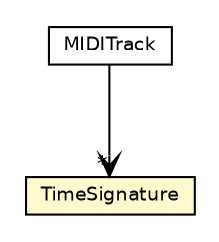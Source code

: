 #!/usr/local/bin/dot
#
# Class diagram 
# Generated by UMLGraph version R5_6-24-gf6e263 (http://www.umlgraph.org/)
#

digraph G {
	edge [fontname="Helvetica",fontsize=10,labelfontname="Helvetica",labelfontsize=10];
	node [fontname="Helvetica",fontsize=10,shape=plaintext];
	nodesep=0.25;
	ranksep=0.5;
	// com.rockhoppertech.music.midi.js.TimeSignature
	c10485 [label=<<table title="com.rockhoppertech.music.midi.js.TimeSignature" border="0" cellborder="1" cellspacing="0" cellpadding="2" port="p" bgcolor="lemonChiffon" href="./TimeSignature.html">
		<tr><td><table border="0" cellspacing="0" cellpadding="1">
<tr><td align="center" balign="center"> TimeSignature </td></tr>
		</table></td></tr>
		</table>>, URL="./TimeSignature.html", fontname="Helvetica", fontcolor="black", fontsize=9.0];
	// com.rockhoppertech.music.midi.js.MIDITrack
	c10492 [label=<<table title="com.rockhoppertech.music.midi.js.MIDITrack" border="0" cellborder="1" cellspacing="0" cellpadding="2" port="p" href="./MIDITrack.html">
		<tr><td><table border="0" cellspacing="0" cellpadding="1">
<tr><td align="center" balign="center"> MIDITrack </td></tr>
		</table></td></tr>
		</table>>, URL="./MIDITrack.html", fontname="Helvetica", fontcolor="black", fontsize=9.0];
	// com.rockhoppertech.music.midi.js.MIDITrack NAVASSOC com.rockhoppertech.music.midi.js.TimeSignature
	c10492:p -> c10485:p [taillabel="", label="", headlabel="*", fontname="Helvetica", fontcolor="black", fontsize=10.0, color="black", arrowhead=open];
}

